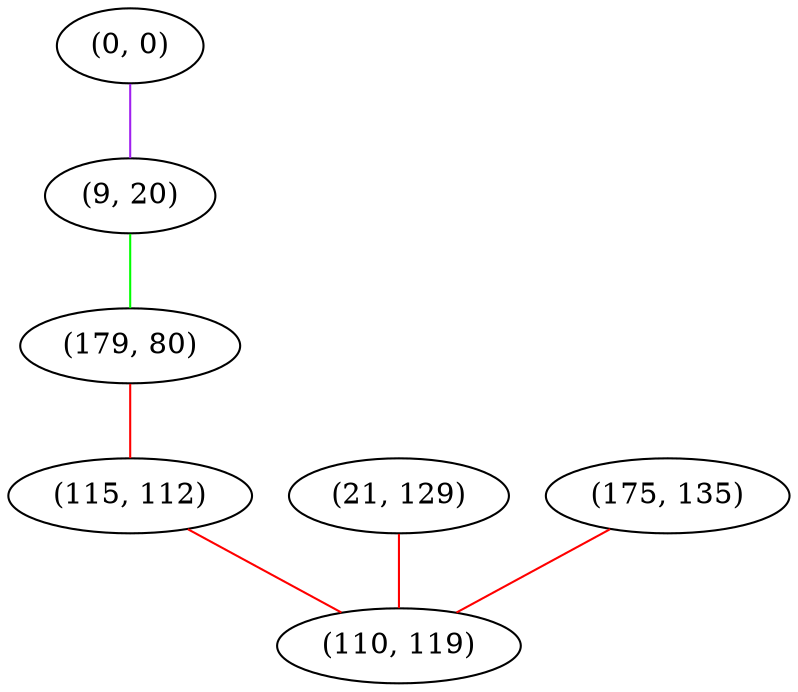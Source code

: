 graph "" {
"(0, 0)";
"(9, 20)";
"(179, 80)";
"(21, 129)";
"(115, 112)";
"(175, 135)";
"(110, 119)";
"(0, 0)" -- "(9, 20)"  [color=purple, key=0, weight=4];
"(9, 20)" -- "(179, 80)"  [color=green, key=0, weight=2];
"(179, 80)" -- "(115, 112)"  [color=red, key=0, weight=1];
"(21, 129)" -- "(110, 119)"  [color=red, key=0, weight=1];
"(115, 112)" -- "(110, 119)"  [color=red, key=0, weight=1];
"(175, 135)" -- "(110, 119)"  [color=red, key=0, weight=1];
}

